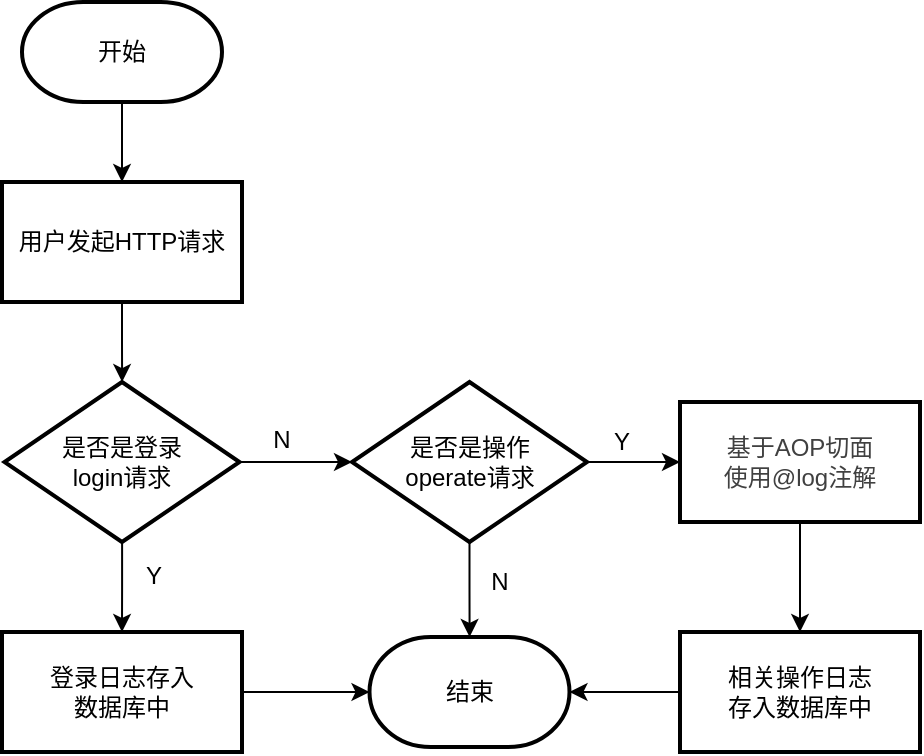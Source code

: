 <mxfile version="26.2.14">
  <diagram name="第 1 页" id="s-u8ZVzQ2pG-dzAFcGr5">
    <mxGraphModel dx="1500" dy="826" grid="1" gridSize="10" guides="1" tooltips="1" connect="1" arrows="1" fold="1" page="1" pageScale="1" pageWidth="827" pageHeight="1169" math="0" shadow="0">
      <root>
        <mxCell id="0" />
        <mxCell id="1" parent="0" />
        <mxCell id="ZCl_qdTSrUyLRU7YYzmE-3" value="" style="edgeStyle=orthogonalEdgeStyle;rounded=0;orthogonalLoop=1;jettySize=auto;html=1;" edge="1" parent="1" source="ZCl_qdTSrUyLRU7YYzmE-1" target="ZCl_qdTSrUyLRU7YYzmE-2">
          <mxGeometry relative="1" as="geometry" />
        </mxCell>
        <mxCell id="ZCl_qdTSrUyLRU7YYzmE-1" value="开始" style="strokeWidth=2;html=1;shape=mxgraph.flowchart.terminator;whiteSpace=wrap;" vertex="1" parent="1">
          <mxGeometry x="85" y="210" width="100" height="50" as="geometry" />
        </mxCell>
        <mxCell id="ZCl_qdTSrUyLRU7YYzmE-5" value="" style="edgeStyle=orthogonalEdgeStyle;rounded=0;orthogonalLoop=1;jettySize=auto;html=1;" edge="1" parent="1" source="ZCl_qdTSrUyLRU7YYzmE-2" target="ZCl_qdTSrUyLRU7YYzmE-4">
          <mxGeometry relative="1" as="geometry" />
        </mxCell>
        <mxCell id="ZCl_qdTSrUyLRU7YYzmE-2" value="用户发起HTTP请求" style="whiteSpace=wrap;html=1;strokeWidth=2;" vertex="1" parent="1">
          <mxGeometry x="75" y="300" width="120" height="60" as="geometry" />
        </mxCell>
        <mxCell id="ZCl_qdTSrUyLRU7YYzmE-7" value="" style="edgeStyle=orthogonalEdgeStyle;rounded=0;orthogonalLoop=1;jettySize=auto;html=1;" edge="1" parent="1" source="ZCl_qdTSrUyLRU7YYzmE-4" target="ZCl_qdTSrUyLRU7YYzmE-6">
          <mxGeometry relative="1" as="geometry" />
        </mxCell>
        <mxCell id="ZCl_qdTSrUyLRU7YYzmE-9" value="" style="edgeStyle=orthogonalEdgeStyle;rounded=0;orthogonalLoop=1;jettySize=auto;html=1;" edge="1" parent="1" source="ZCl_qdTSrUyLRU7YYzmE-4" target="ZCl_qdTSrUyLRU7YYzmE-8">
          <mxGeometry relative="1" as="geometry" />
        </mxCell>
        <mxCell id="ZCl_qdTSrUyLRU7YYzmE-4" value="是否是登录&lt;div&gt;login请求&lt;/div&gt;" style="rhombus;whiteSpace=wrap;html=1;strokeWidth=2;" vertex="1" parent="1">
          <mxGeometry x="76.25" y="400" width="117.5" height="80" as="geometry" />
        </mxCell>
        <mxCell id="ZCl_qdTSrUyLRU7YYzmE-15" value="" style="edgeStyle=orthogonalEdgeStyle;rounded=0;orthogonalLoop=1;jettySize=auto;html=1;entryX=0;entryY=0.5;entryDx=0;entryDy=0;entryPerimeter=0;" edge="1" parent="1" source="ZCl_qdTSrUyLRU7YYzmE-6" target="ZCl_qdTSrUyLRU7YYzmE-16">
          <mxGeometry relative="1" as="geometry">
            <mxPoint x="248.75" y="555" as="targetPoint" />
          </mxGeometry>
        </mxCell>
        <mxCell id="ZCl_qdTSrUyLRU7YYzmE-6" value="登录日志存入&lt;div&gt;数据库中&lt;/div&gt;" style="whiteSpace=wrap;html=1;strokeWidth=2;" vertex="1" parent="1">
          <mxGeometry x="75" y="525" width="120" height="60" as="geometry" />
        </mxCell>
        <mxCell id="ZCl_qdTSrUyLRU7YYzmE-11" value="" style="edgeStyle=orthogonalEdgeStyle;rounded=0;orthogonalLoop=1;jettySize=auto;html=1;" edge="1" parent="1" source="ZCl_qdTSrUyLRU7YYzmE-8" target="ZCl_qdTSrUyLRU7YYzmE-10">
          <mxGeometry relative="1" as="geometry" />
        </mxCell>
        <mxCell id="ZCl_qdTSrUyLRU7YYzmE-19" value="" style="edgeStyle=orthogonalEdgeStyle;rounded=0;orthogonalLoop=1;jettySize=auto;html=1;" edge="1" parent="1" source="ZCl_qdTSrUyLRU7YYzmE-8" target="ZCl_qdTSrUyLRU7YYzmE-16">
          <mxGeometry relative="1" as="geometry" />
        </mxCell>
        <mxCell id="ZCl_qdTSrUyLRU7YYzmE-8" value="是否是操作&lt;div&gt;operate请求&lt;/div&gt;" style="rhombus;whiteSpace=wrap;html=1;strokeWidth=2;" vertex="1" parent="1">
          <mxGeometry x="250" y="400" width="117.5" height="80" as="geometry" />
        </mxCell>
        <mxCell id="ZCl_qdTSrUyLRU7YYzmE-13" value="" style="edgeStyle=orthogonalEdgeStyle;rounded=0;orthogonalLoop=1;jettySize=auto;html=1;" edge="1" parent="1" source="ZCl_qdTSrUyLRU7YYzmE-10" target="ZCl_qdTSrUyLRU7YYzmE-12">
          <mxGeometry relative="1" as="geometry" />
        </mxCell>
        <mxCell id="ZCl_qdTSrUyLRU7YYzmE-10" value="&lt;font&gt;&lt;span style=&quot;color: rgb(64, 64, 64); text-align: start; background-color: rgb(255, 255, 255);&quot;&gt;&lt;font face=&quot;Helvetica&quot;&gt;基于AOP切面&lt;/font&gt;&lt;/span&gt;&lt;/font&gt;&lt;div&gt;&lt;font&gt;&lt;span style=&quot;color: rgb(64, 64, 64); text-align: start; background-color: rgb(255, 255, 255);&quot;&gt;&lt;font face=&quot;Helvetica&quot;&gt;使用@log&lt;/font&gt;&lt;font face=&quot;Helvetica&quot;&gt;注解&lt;/font&gt;&lt;/span&gt;&lt;br&gt;&lt;/font&gt;&lt;/div&gt;" style="whiteSpace=wrap;html=1;strokeWidth=2;" vertex="1" parent="1">
          <mxGeometry x="414" y="410" width="120" height="60" as="geometry" />
        </mxCell>
        <mxCell id="ZCl_qdTSrUyLRU7YYzmE-18" value="" style="edgeStyle=orthogonalEdgeStyle;rounded=0;orthogonalLoop=1;jettySize=auto;html=1;" edge="1" parent="1" source="ZCl_qdTSrUyLRU7YYzmE-12" target="ZCl_qdTSrUyLRU7YYzmE-16">
          <mxGeometry relative="1" as="geometry" />
        </mxCell>
        <mxCell id="ZCl_qdTSrUyLRU7YYzmE-12" value="相关操作日志&lt;div&gt;存入数据库中&lt;/div&gt;" style="whiteSpace=wrap;html=1;strokeWidth=2;" vertex="1" parent="1">
          <mxGeometry x="414" y="525" width="120" height="60" as="geometry" />
        </mxCell>
        <mxCell id="ZCl_qdTSrUyLRU7YYzmE-16" value="结束" style="strokeWidth=2;html=1;shape=mxgraph.flowchart.terminator;whiteSpace=wrap;" vertex="1" parent="1">
          <mxGeometry x="258.75" y="527.5" width="100" height="55" as="geometry" />
        </mxCell>
        <mxCell id="ZCl_qdTSrUyLRU7YYzmE-20" value="Y" style="text;html=1;align=center;verticalAlign=middle;whiteSpace=wrap;rounded=0;" vertex="1" parent="1">
          <mxGeometry x="120.75" y="482" width="60" height="30" as="geometry" />
        </mxCell>
        <mxCell id="ZCl_qdTSrUyLRU7YYzmE-22" value="N" style="text;html=1;align=center;verticalAlign=middle;whiteSpace=wrap;rounded=0;" vertex="1" parent="1">
          <mxGeometry x="185" y="414" width="60" height="30" as="geometry" />
        </mxCell>
        <mxCell id="ZCl_qdTSrUyLRU7YYzmE-23" value="N" style="text;html=1;align=center;verticalAlign=middle;whiteSpace=wrap;rounded=0;" vertex="1" parent="1">
          <mxGeometry x="294" y="485" width="60" height="30" as="geometry" />
        </mxCell>
        <mxCell id="ZCl_qdTSrUyLRU7YYzmE-24" value="Y" style="text;html=1;align=center;verticalAlign=middle;whiteSpace=wrap;rounded=0;" vertex="1" parent="1">
          <mxGeometry x="355" y="415" width="60" height="30" as="geometry" />
        </mxCell>
      </root>
    </mxGraphModel>
  </diagram>
</mxfile>
